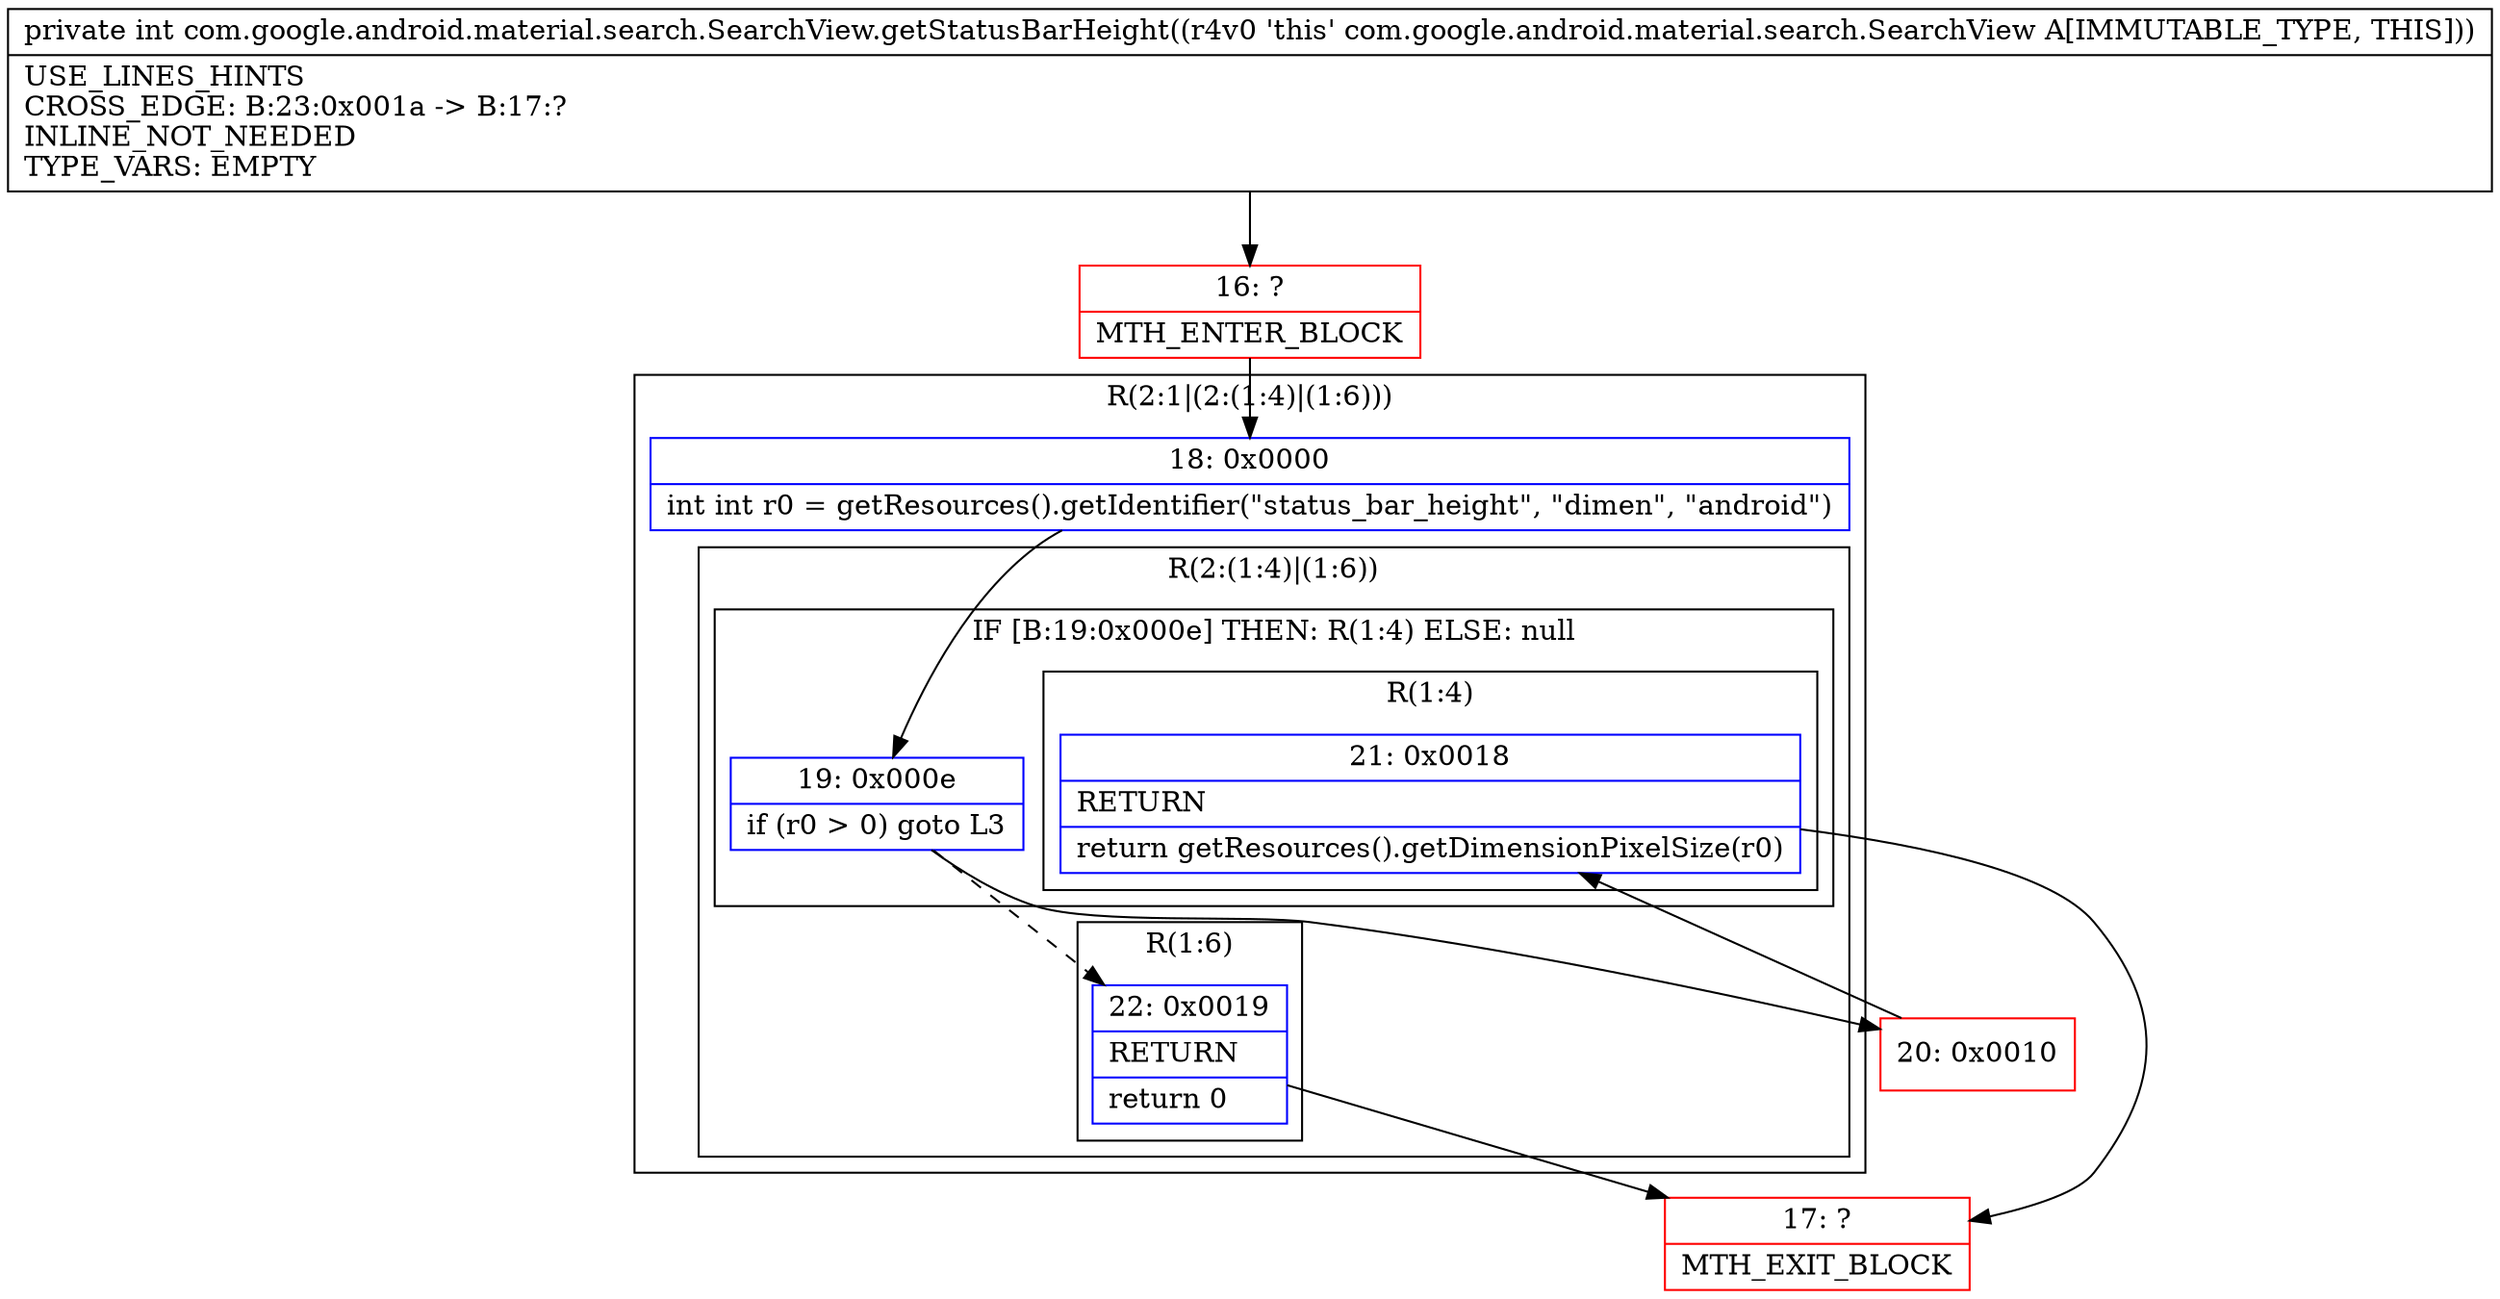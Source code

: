 digraph "CFG forcom.google.android.material.search.SearchView.getStatusBarHeight()I" {
subgraph cluster_Region_343642804 {
label = "R(2:1|(2:(1:4)|(1:6)))";
node [shape=record,color=blue];
Node_18 [shape=record,label="{18\:\ 0x0000|int int r0 = getResources().getIdentifier(\"status_bar_height\", \"dimen\", \"android\")\l}"];
subgraph cluster_Region_2110992971 {
label = "R(2:(1:4)|(1:6))";
node [shape=record,color=blue];
subgraph cluster_IfRegion_1332369642 {
label = "IF [B:19:0x000e] THEN: R(1:4) ELSE: null";
node [shape=record,color=blue];
Node_19 [shape=record,label="{19\:\ 0x000e|if (r0 \> 0) goto L3\l}"];
subgraph cluster_Region_1210444881 {
label = "R(1:4)";
node [shape=record,color=blue];
Node_21 [shape=record,label="{21\:\ 0x0018|RETURN\l|return getResources().getDimensionPixelSize(r0)\l}"];
}
}
subgraph cluster_Region_22469295 {
label = "R(1:6)";
node [shape=record,color=blue];
Node_22 [shape=record,label="{22\:\ 0x0019|RETURN\l|return 0\l}"];
}
}
}
Node_16 [shape=record,color=red,label="{16\:\ ?|MTH_ENTER_BLOCK\l}"];
Node_20 [shape=record,color=red,label="{20\:\ 0x0010}"];
Node_17 [shape=record,color=red,label="{17\:\ ?|MTH_EXIT_BLOCK\l}"];
MethodNode[shape=record,label="{private int com.google.android.material.search.SearchView.getStatusBarHeight((r4v0 'this' com.google.android.material.search.SearchView A[IMMUTABLE_TYPE, THIS]))  | USE_LINES_HINTS\lCROSS_EDGE: B:23:0x001a \-\> B:17:?\lINLINE_NOT_NEEDED\lTYPE_VARS: EMPTY\l}"];
MethodNode -> Node_16;Node_18 -> Node_19;
Node_19 -> Node_20;
Node_19 -> Node_22[style=dashed];
Node_21 -> Node_17;
Node_22 -> Node_17;
Node_16 -> Node_18;
Node_20 -> Node_21;
}

